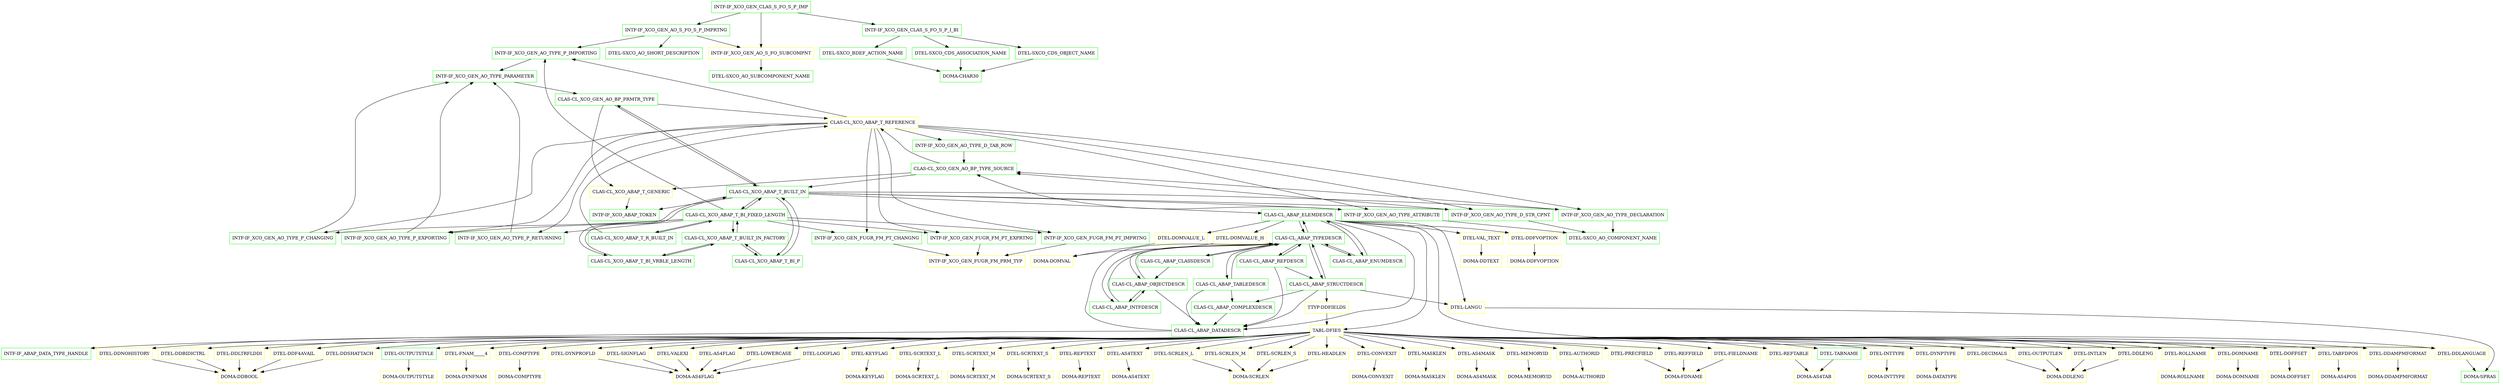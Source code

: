 digraph G {
  "INTF-IF_XCO_GEN_CLAS_S_FO_S_P_IMP" [shape=box,color=green];
  "INTF-IF_XCO_GEN_AO_S_FO_S_P_IMPRTNG" [shape=box,color=green,URL="./INTF_IF_XCO_GEN_AO_S_FO_S_P_IMPRTNG.html"];
  "INTF-IF_XCO_GEN_AO_TYPE_P_IMPORTING" [shape=box,color=green,URL="./INTF_IF_XCO_GEN_AO_TYPE_P_IMPORTING.html"];
  "INTF-IF_XCO_GEN_AO_TYPE_PARAMETER" [shape=box,color=green,URL="./INTF_IF_XCO_GEN_AO_TYPE_PARAMETER.html"];
  "CLAS-CL_XCO_GEN_AO_BP_PRMTR_TYPE" [shape=box,color=green,URL="./CLAS_CL_XCO_GEN_AO_BP_PRMTR_TYPE.html"];
  "CLAS-CL_XCO_ABAP_T_REFERENCE" [shape=box,color=yellow,URL="./CLAS_CL_XCO_ABAP_T_REFERENCE.html"];
  "INTF-IF_XCO_GEN_FUGR_FM_PT_CHANGNG" [shape=box,color=green,URL="./INTF_IF_XCO_GEN_FUGR_FM_PT_CHANGNG.html"];
  "INTF-IF_XCO_GEN_FUGR_FM_PRM_TYP" [shape=box,color=yellow,URL="./INTF_IF_XCO_GEN_FUGR_FM_PRM_TYP.html"];
  "INTF-IF_XCO_GEN_FUGR_FM_PT_EXPRTNG" [shape=box,color=green,URL="./INTF_IF_XCO_GEN_FUGR_FM_PT_EXPRTNG.html"];
  "INTF-IF_XCO_GEN_FUGR_FM_PT_IMPRTNG" [shape=box,color=green,URL="./INTF_IF_XCO_GEN_FUGR_FM_PT_IMPRTNG.html"];
  "INTF-IF_XCO_GEN_AO_TYPE_P_RETURNING" [shape=box,color=green,URL="./INTF_IF_XCO_GEN_AO_TYPE_P_RETURNING.html"];
  "INTF-IF_XCO_GEN_AO_TYPE_P_CHANGING" [shape=box,color=green,URL="./INTF_IF_XCO_GEN_AO_TYPE_P_CHANGING.html"];
  "INTF-IF_XCO_GEN_AO_TYPE_P_EXPORTING" [shape=box,color=green,URL="./INTF_IF_XCO_GEN_AO_TYPE_P_EXPORTING.html"];
  "INTF-IF_XCO_GEN_AO_TYPE_ATTRIBUTE" [shape=box,color=green,URL="./INTF_IF_XCO_GEN_AO_TYPE_ATTRIBUTE.html"];
  "CLAS-CL_XCO_GEN_AO_BP_TYPE_SOURCE" [shape=box,color=green,URL="./CLAS_CL_XCO_GEN_AO_BP_TYPE_SOURCE.html"];
  "CLAS-CL_XCO_ABAP_T_GENERIC" [shape=box,color=yellow,URL="./CLAS_CL_XCO_ABAP_T_GENERIC.html"];
  "INTF-IF_XCO_ABAP_TOKEN" [shape=box,color=green,URL="./INTF_IF_XCO_ABAP_TOKEN.html"];
  "CLAS-CL_XCO_ABAP_T_BUILT_IN" [shape=box,color=green,URL="./CLAS_CL_XCO_ABAP_T_BUILT_IN.html"];
  "CLAS-CL_ABAP_ELEMDESCR" [shape=box,color=green,URL="./CLAS_CL_ABAP_ELEMDESCR.html"];
  "CLAS-CL_ABAP_TYPEDESCR" [shape=box,color=green,URL="./CLAS_CL_ABAP_TYPEDESCR.html"];
  "CLAS-CL_ABAP_TABLEDESCR" [shape=box,color=green,URL="./CLAS_CL_ABAP_TABLEDESCR.html"];
  "CLAS-CL_ABAP_DATADESCR" [shape=box,color=green,URL="./CLAS_CL_ABAP_DATADESCR.html"];
  "INTF-IF_ABAP_DATA_TYPE_HANDLE" [shape=box,color=green,URL="./INTF_IF_ABAP_DATA_TYPE_HANDLE.html"];
  "CLAS-CL_ABAP_COMPLEXDESCR" [shape=box,color=green,URL="./CLAS_CL_ABAP_COMPLEXDESCR.html"];
  "CLAS-CL_ABAP_STRUCTDESCR" [shape=box,color=green,URL="./CLAS_CL_ABAP_STRUCTDESCR.html"];
  "TTYP-DDFIELDS" [shape=box,color=yellow,URL="./TTYP_DDFIELDS.html"];
  "TABL-DFIES" [shape=box,color=yellow,URL="./TABL_DFIES.html"];
  "DTEL-DDAMPMFORMAT" [shape=box,color=yellow,URL="./DTEL_DDAMPMFORMAT.html"];
  "DOMA-DDAMPMFORMAT" [shape=box,color=yellow,URL="./DOMA_DDAMPMFORMAT.html"];
  "DTEL-DDNOHISTORY" [shape=box,color=yellow,URL="./DTEL_DDNOHISTORY.html"];
  "DOMA-DDBOOL" [shape=box,color=yellow,URL="./DOMA_DDBOOL.html"];
  "DTEL-OUTPUTSTYLE" [shape=box,color=green,URL="./DTEL_OUTPUTSTYLE.html"];
  "DOMA-OUTPUTSTYLE" [shape=box,color=yellow,URL="./DOMA_OUTPUTSTYLE.html"];
  "DTEL-DDBIDICTRL" [shape=box,color=yellow,URL="./DTEL_DDBIDICTRL.html"];
  "DTEL-DDLTRFLDDI" [shape=box,color=yellow,URL="./DTEL_DDLTRFLDDI.html"];
  "DTEL-FNAM_____4" [shape=box,color=yellow,URL="./DTEL_FNAM_____4.html"];
  "DOMA-DYNFNAM" [shape=box,color=yellow,URL="./DOMA_DYNFNAM.html"];
  "DTEL-COMPTYPE" [shape=box,color=yellow,URL="./DTEL_COMPTYPE.html"];
  "DOMA-COMPTYPE" [shape=box,color=yellow,URL="./DOMA_COMPTYPE.html"];
  "DTEL-DDF4AVAIL" [shape=box,color=yellow,URL="./DTEL_DDF4AVAIL.html"];
  "DTEL-DYNPROFLD" [shape=box,color=yellow,URL="./DTEL_DYNPROFLD.html"];
  "DOMA-AS4FLAG" [shape=box,color=yellow,URL="./DOMA_AS4FLAG.html"];
  "DTEL-SIGNFLAG" [shape=box,color=yellow,URL="./DTEL_SIGNFLAG.html"];
  "DTEL-VALEXI" [shape=box,color=yellow,URL="./DTEL_VALEXI.html"];
  "DTEL-AS4FLAG" [shape=box,color=yellow,URL="./DTEL_AS4FLAG.html"];
  "DTEL-DDSHATTACH" [shape=box,color=yellow,URL="./DTEL_DDSHATTACH.html"];
  "DTEL-LOWERCASE" [shape=box,color=yellow,URL="./DTEL_LOWERCASE.html"];
  "DTEL-KEYFLAG" [shape=box,color=yellow,URL="./DTEL_KEYFLAG.html"];
  "DOMA-KEYFLAG" [shape=box,color=yellow,URL="./DOMA_KEYFLAG.html"];
  "DTEL-SCRTEXT_L" [shape=box,color=yellow,URL="./DTEL_SCRTEXT_L.html"];
  "DOMA-SCRTEXT_L" [shape=box,color=yellow,URL="./DOMA_SCRTEXT_L.html"];
  "DTEL-SCRTEXT_M" [shape=box,color=yellow,URL="./DTEL_SCRTEXT_M.html"];
  "DOMA-SCRTEXT_M" [shape=box,color=yellow,URL="./DOMA_SCRTEXT_M.html"];
  "DTEL-SCRTEXT_S" [shape=box,color=yellow,URL="./DTEL_SCRTEXT_S.html"];
  "DOMA-SCRTEXT_S" [shape=box,color=yellow,URL="./DOMA_SCRTEXT_S.html"];
  "DTEL-REPTEXT" [shape=box,color=yellow,URL="./DTEL_REPTEXT.html"];
  "DOMA-REPTEXT" [shape=box,color=yellow,URL="./DOMA_REPTEXT.html"];
  "DTEL-AS4TEXT" [shape=box,color=yellow,URL="./DTEL_AS4TEXT.html"];
  "DOMA-AS4TEXT" [shape=box,color=yellow,URL="./DOMA_AS4TEXT.html"];
  "DTEL-SCRLEN_L" [shape=box,color=yellow,URL="./DTEL_SCRLEN_L.html"];
  "DOMA-SCRLEN" [shape=box,color=yellow,URL="./DOMA_SCRLEN.html"];
  "DTEL-SCRLEN_M" [shape=box,color=yellow,URL="./DTEL_SCRLEN_M.html"];
  "DTEL-SCRLEN_S" [shape=box,color=yellow,URL="./DTEL_SCRLEN_S.html"];
  "DTEL-HEADLEN" [shape=box,color=yellow,URL="./DTEL_HEADLEN.html"];
  "DTEL-CONVEXIT" [shape=box,color=yellow,URL="./DTEL_CONVEXIT.html"];
  "DOMA-CONVEXIT" [shape=box,color=yellow,URL="./DOMA_CONVEXIT.html"];
  "DTEL-MASKLEN" [shape=box,color=yellow,URL="./DTEL_MASKLEN.html"];
  "DOMA-MASKLEN" [shape=box,color=yellow,URL="./DOMA_MASKLEN.html"];
  "DTEL-AS4MASK" [shape=box,color=yellow,URL="./DTEL_AS4MASK.html"];
  "DOMA-AS4MASK" [shape=box,color=yellow,URL="./DOMA_AS4MASK.html"];
  "DTEL-LOGFLAG" [shape=box,color=yellow,URL="./DTEL_LOGFLAG.html"];
  "DTEL-MEMORYID" [shape=box,color=yellow,URL="./DTEL_MEMORYID.html"];
  "DOMA-MEMORYID" [shape=box,color=yellow,URL="./DOMA_MEMORYID.html"];
  "DTEL-AUTHORID" [shape=box,color=yellow,URL="./DTEL_AUTHORID.html"];
  "DOMA-AUTHORID" [shape=box,color=yellow,URL="./DOMA_AUTHORID.html"];
  "DTEL-PRECFIELD" [shape=box,color=yellow,URL="./DTEL_PRECFIELD.html"];
  "DOMA-FDNAME" [shape=box,color=yellow,URL="./DOMA_FDNAME.html"];
  "DTEL-REFFIELD" [shape=box,color=yellow,URL="./DTEL_REFFIELD.html"];
  "DTEL-REFTABLE" [shape=box,color=yellow,URL="./DTEL_REFTABLE.html"];
  "DOMA-AS4TAB" [shape=box,color=yellow,URL="./DOMA_AS4TAB.html"];
  "DTEL-INTTYPE" [shape=box,color=yellow,URL="./DTEL_INTTYPE.html"];
  "DOMA-INTTYPE" [shape=box,color=yellow,URL="./DOMA_INTTYPE.html"];
  "DTEL-DYNPTYPE" [shape=box,color=yellow,URL="./DTEL_DYNPTYPE.html"];
  "DOMA-DATATYPE" [shape=box,color=yellow,URL="./DOMA_DATATYPE.html"];
  "DTEL-DECIMALS" [shape=box,color=yellow,URL="./DTEL_DECIMALS.html"];
  "DOMA-DDLENG" [shape=box,color=yellow,URL="./DOMA_DDLENG.html"];
  "DTEL-OUTPUTLEN" [shape=box,color=yellow,URL="./DTEL_OUTPUTLEN.html"];
  "DTEL-INTLEN" [shape=box,color=yellow,URL="./DTEL_INTLEN.html"];
  "DTEL-DDLENG" [shape=box,color=yellow,URL="./DTEL_DDLENG.html"];
  "DTEL-ROLLNAME" [shape=box,color=yellow,URL="./DTEL_ROLLNAME.html"];
  "DOMA-ROLLNAME" [shape=box,color=yellow,URL="./DOMA_ROLLNAME.html"];
  "DTEL-DOMNAME" [shape=box,color=yellow,URL="./DTEL_DOMNAME.html"];
  "DOMA-DOMNAME" [shape=box,color=yellow,URL="./DOMA_DOMNAME.html"];
  "DTEL-DOFFSET" [shape=box,color=yellow,URL="./DTEL_DOFFSET.html"];
  "DOMA-DOFFSET" [shape=box,color=yellow,URL="./DOMA_DOFFSET.html"];
  "DTEL-TABFDPOS" [shape=box,color=yellow,URL="./DTEL_TABFDPOS.html"];
  "DOMA-AS4POS" [shape=box,color=yellow,URL="./DOMA_AS4POS.html"];
  "DTEL-DDLANGUAGE" [shape=box,color=yellow,URL="./DTEL_DDLANGUAGE.html"];
  "DOMA-SPRAS" [shape=box,color=green,URL="./DOMA_SPRAS.html"];
  "DTEL-FIELDNAME" [shape=box,color=yellow,URL="./DTEL_FIELDNAME.html"];
  "DTEL-TABNAME" [shape=box,color=green,URL="./DTEL_TABNAME.html"];
  "DTEL-LANGU" [shape=box,color=yellow,URL="./DTEL_LANGU.html"];
  "CLAS-CL_ABAP_REFDESCR" [shape=box,color=green,URL="./CLAS_CL_ABAP_REFDESCR.html"];
  "CLAS-CL_ABAP_OBJECTDESCR" [shape=box,color=green,URL="./CLAS_CL_ABAP_OBJECTDESCR.html"];
  "CLAS-CL_ABAP_INTFDESCR" [shape=box,color=green,URL="./CLAS_CL_ABAP_INTFDESCR.html"];
  "CLAS-CL_ABAP_ENUMDESCR" [shape=box,color=green,URL="./CLAS_CL_ABAP_ENUMDESCR.html"];
  "CLAS-CL_ABAP_CLASSDESCR" [shape=box,color=green,URL="./CLAS_CL_ABAP_CLASSDESCR.html"];
  "DTEL-VAL_TEXT" [shape=box,color=yellow,URL="./DTEL_VAL_TEXT.html"];
  "DOMA-DDTEXT" [shape=box,color=yellow,URL="./DOMA_DDTEXT.html"];
  "DTEL-DDFVOPTION" [shape=box,color=yellow,URL="./DTEL_DDFVOPTION.html"];
  "DOMA-DDFVOPTION" [shape=box,color=yellow,URL="./DOMA_DDFVOPTION.html"];
  "DTEL-DOMVALUE_H" [shape=box,color=yellow,URL="./DTEL_DOMVALUE_H.html"];
  "DOMA-DOMVAL" [shape=box,color=yellow,URL="./DOMA_DOMVAL.html"];
  "DTEL-DOMVALUE_L" [shape=box,color=yellow,URL="./DTEL_DOMVALUE_L.html"];
  "INTF-IF_XCO_GEN_AO_TYPE_D_STR_CPNT" [shape=box,color=green,URL="./INTF_IF_XCO_GEN_AO_TYPE_D_STR_CPNT.html"];
  "DTEL-SXCO_AO_COMPONENT_NAME" [shape=box,color=green,URL="./DTEL_SXCO_AO_COMPONENT_NAME.html"];
  "INTF-IF_XCO_GEN_AO_TYPE_DECLARATION" [shape=box,color=green,URL="./INTF_IF_XCO_GEN_AO_TYPE_DECLARATION.html"];
  "CLAS-CL_XCO_ABAP_T_BI_VRBLE_LENGTH" [shape=box,color=green,URL="./CLAS_CL_XCO_ABAP_T_BI_VRBLE_LENGTH.html"];
  "CLAS-CL_XCO_ABAP_T_BUILT_IN_FACTORY" [shape=box,color=green,URL="./CLAS_CL_XCO_ABAP_T_BUILT_IN_FACTORY.html"];
  "CLAS-CL_XCO_ABAP_T_BI_P" [shape=box,color=green,URL="./CLAS_CL_XCO_ABAP_T_BI_P.html"];
  "CLAS-CL_XCO_ABAP_T_BI_FIXED_LENGTH" [shape=box,color=green,URL="./CLAS_CL_XCO_ABAP_T_BI_FIXED_LENGTH.html"];
  "CLAS-CL_XCO_ABAP_T_R_BUILT_IN" [shape=box,color=green,URL="./CLAS_CL_XCO_ABAP_T_R_BUILT_IN.html"];
  "INTF-IF_XCO_GEN_AO_TYPE_D_TAB_ROW" [shape=box,color=green,URL="./INTF_IF_XCO_GEN_AO_TYPE_D_TAB_ROW.html"];
  "INTF-IF_XCO_GEN_AO_S_FO_SUBCOMPNT" [shape=box,color=yellow,URL="./INTF_IF_XCO_GEN_AO_S_FO_SUBCOMPNT.html"];
  "DTEL-SXCO_AO_SUBCOMPONENT_NAME" [shape=box,color=green,URL="./DTEL_SXCO_AO_SUBCOMPONENT_NAME.html"];
  "DTEL-SXCO_AO_SHORT_DESCRIPTION" [shape=box,color=green,URL="./DTEL_SXCO_AO_SHORT_DESCRIPTION.html"];
  "INTF-IF_XCO_GEN_CLAS_S_FO_S_P_I_BI" [shape=box,color=green,URL="./INTF_IF_XCO_GEN_CLAS_S_FO_S_P_I_BI.html"];
  "DTEL-SXCO_BDEF_ACTION_NAME" [shape=box,color=green,URL="./DTEL_SXCO_BDEF_ACTION_NAME.html"];
  "DOMA-CHAR30" [shape=box,color=green,URL="./DOMA_CHAR30.html"];
  "DTEL-SXCO_CDS_ASSOCIATION_NAME" [shape=box,color=green,URL="./DTEL_SXCO_CDS_ASSOCIATION_NAME.html"];
  "DTEL-SXCO_CDS_OBJECT_NAME" [shape=box,color=green,URL="./DTEL_SXCO_CDS_OBJECT_NAME.html"];
  "INTF-IF_XCO_GEN_CLAS_S_FO_S_P_IMP" -> "INTF-IF_XCO_GEN_CLAS_S_FO_S_P_I_BI";
  "INTF-IF_XCO_GEN_CLAS_S_FO_S_P_IMP" -> "INTF-IF_XCO_GEN_AO_S_FO_SUBCOMPNT";
  "INTF-IF_XCO_GEN_CLAS_S_FO_S_P_IMP" -> "INTF-IF_XCO_GEN_AO_S_FO_S_P_IMPRTNG";
  "INTF-IF_XCO_GEN_AO_S_FO_S_P_IMPRTNG" -> "DTEL-SXCO_AO_SHORT_DESCRIPTION";
  "INTF-IF_XCO_GEN_AO_S_FO_S_P_IMPRTNG" -> "INTF-IF_XCO_GEN_AO_S_FO_SUBCOMPNT";
  "INTF-IF_XCO_GEN_AO_S_FO_S_P_IMPRTNG" -> "INTF-IF_XCO_GEN_AO_TYPE_P_IMPORTING";
  "INTF-IF_XCO_GEN_AO_TYPE_P_IMPORTING" -> "INTF-IF_XCO_GEN_AO_TYPE_PARAMETER";
  "INTF-IF_XCO_GEN_AO_TYPE_PARAMETER" -> "CLAS-CL_XCO_GEN_AO_BP_PRMTR_TYPE";
  "CLAS-CL_XCO_GEN_AO_BP_PRMTR_TYPE" -> "CLAS-CL_XCO_ABAP_T_BUILT_IN";
  "CLAS-CL_XCO_GEN_AO_BP_PRMTR_TYPE" -> "CLAS-CL_XCO_ABAP_T_GENERIC";
  "CLAS-CL_XCO_GEN_AO_BP_PRMTR_TYPE" -> "CLAS-CL_XCO_ABAP_T_REFERENCE";
  "CLAS-CL_XCO_ABAP_T_REFERENCE" -> "INTF-IF_XCO_GEN_AO_TYPE_DECLARATION";
  "CLAS-CL_XCO_ABAP_T_REFERENCE" -> "INTF-IF_XCO_GEN_AO_TYPE_D_STR_CPNT";
  "CLAS-CL_XCO_ABAP_T_REFERENCE" -> "INTF-IF_XCO_GEN_AO_TYPE_D_TAB_ROW";
  "CLAS-CL_XCO_ABAP_T_REFERENCE" -> "INTF-IF_XCO_GEN_AO_TYPE_ATTRIBUTE";
  "CLAS-CL_XCO_ABAP_T_REFERENCE" -> "INTF-IF_XCO_GEN_AO_TYPE_P_IMPORTING";
  "CLAS-CL_XCO_ABAP_T_REFERENCE" -> "INTF-IF_XCO_GEN_AO_TYPE_P_EXPORTING";
  "CLAS-CL_XCO_ABAP_T_REFERENCE" -> "INTF-IF_XCO_GEN_AO_TYPE_P_CHANGING";
  "CLAS-CL_XCO_ABAP_T_REFERENCE" -> "INTF-IF_XCO_GEN_AO_TYPE_P_RETURNING";
  "CLAS-CL_XCO_ABAP_T_REFERENCE" -> "INTF-IF_XCO_GEN_FUGR_FM_PT_IMPRTNG";
  "CLAS-CL_XCO_ABAP_T_REFERENCE" -> "INTF-IF_XCO_GEN_FUGR_FM_PT_EXPRTNG";
  "CLAS-CL_XCO_ABAP_T_REFERENCE" -> "INTF-IF_XCO_GEN_FUGR_FM_PT_CHANGNG";
  "INTF-IF_XCO_GEN_FUGR_FM_PT_CHANGNG" -> "INTF-IF_XCO_GEN_FUGR_FM_PRM_TYP";
  "INTF-IF_XCO_GEN_FUGR_FM_PT_EXPRTNG" -> "INTF-IF_XCO_GEN_FUGR_FM_PRM_TYP";
  "INTF-IF_XCO_GEN_FUGR_FM_PT_IMPRTNG" -> "INTF-IF_XCO_GEN_FUGR_FM_PRM_TYP";
  "INTF-IF_XCO_GEN_AO_TYPE_P_RETURNING" -> "INTF-IF_XCO_GEN_AO_TYPE_PARAMETER";
  "INTF-IF_XCO_GEN_AO_TYPE_P_CHANGING" -> "INTF-IF_XCO_GEN_AO_TYPE_PARAMETER";
  "INTF-IF_XCO_GEN_AO_TYPE_P_EXPORTING" -> "INTF-IF_XCO_GEN_AO_TYPE_PARAMETER";
  "INTF-IF_XCO_GEN_AO_TYPE_ATTRIBUTE" -> "DTEL-SXCO_AO_COMPONENT_NAME";
  "INTF-IF_XCO_GEN_AO_TYPE_ATTRIBUTE" -> "CLAS-CL_XCO_GEN_AO_BP_TYPE_SOURCE";
  "CLAS-CL_XCO_GEN_AO_BP_TYPE_SOURCE" -> "CLAS-CL_XCO_ABAP_T_BUILT_IN";
  "CLAS-CL_XCO_GEN_AO_BP_TYPE_SOURCE" -> "CLAS-CL_XCO_ABAP_T_GENERIC";
  "CLAS-CL_XCO_GEN_AO_BP_TYPE_SOURCE" -> "CLAS-CL_XCO_ABAP_T_REFERENCE";
  "CLAS-CL_XCO_ABAP_T_GENERIC" -> "INTF-IF_XCO_ABAP_TOKEN";
  "CLAS-CL_XCO_ABAP_T_BUILT_IN" -> "CLAS-CL_XCO_ABAP_T_BI_FIXED_LENGTH";
  "CLAS-CL_XCO_ABAP_T_BUILT_IN" -> "CLAS-CL_XCO_ABAP_T_BI_P";
  "CLAS-CL_XCO_ABAP_T_BUILT_IN" -> "CLAS-CL_XCO_ABAP_T_BI_VRBLE_LENGTH";
  "CLAS-CL_XCO_ABAP_T_BUILT_IN" -> "INTF-IF_XCO_ABAP_TOKEN";
  "CLAS-CL_XCO_ABAP_T_BUILT_IN" -> "INTF-IF_XCO_GEN_AO_TYPE_DECLARATION";
  "CLAS-CL_XCO_ABAP_T_BUILT_IN" -> "INTF-IF_XCO_GEN_AO_TYPE_D_STR_CPNT";
  "CLAS-CL_XCO_ABAP_T_BUILT_IN" -> "INTF-IF_XCO_GEN_AO_TYPE_ATTRIBUTE";
  "CLAS-CL_XCO_ABAP_T_BUILT_IN" -> "CLAS-CL_XCO_GEN_AO_BP_PRMTR_TYPE";
  "CLAS-CL_XCO_ABAP_T_BUILT_IN" -> "CLAS-CL_ABAP_ELEMDESCR";
  "CLAS-CL_ABAP_ELEMDESCR" -> "DTEL-DOMVALUE_L";
  "CLAS-CL_ABAP_ELEMDESCR" -> "DTEL-DOMVALUE_H";
  "CLAS-CL_ABAP_ELEMDESCR" -> "DTEL-DDFVOPTION";
  "CLAS-CL_ABAP_ELEMDESCR" -> "DTEL-DDLANGUAGE";
  "CLAS-CL_ABAP_ELEMDESCR" -> "DTEL-VAL_TEXT";
  "CLAS-CL_ABAP_ELEMDESCR" -> "DTEL-LANGU";
  "CLAS-CL_ABAP_ELEMDESCR" -> "TABL-DFIES";
  "CLAS-CL_ABAP_ELEMDESCR" -> "CLAS-CL_ABAP_DATADESCR";
  "CLAS-CL_ABAP_ELEMDESCR" -> "CLAS-CL_ABAP_ENUMDESCR";
  "CLAS-CL_ABAP_ELEMDESCR" -> "CLAS-CL_ABAP_TYPEDESCR";
  "CLAS-CL_ABAP_TYPEDESCR" -> "CLAS-CL_ABAP_CLASSDESCR";
  "CLAS-CL_ABAP_TYPEDESCR" -> "CLAS-CL_ABAP_ELEMDESCR";
  "CLAS-CL_ABAP_TYPEDESCR" -> "CLAS-CL_ABAP_ENUMDESCR";
  "CLAS-CL_ABAP_TYPEDESCR" -> "CLAS-CL_ABAP_INTFDESCR";
  "CLAS-CL_ABAP_TYPEDESCR" -> "CLAS-CL_ABAP_OBJECTDESCR";
  "CLAS-CL_ABAP_TYPEDESCR" -> "CLAS-CL_ABAP_REFDESCR";
  "CLAS-CL_ABAP_TYPEDESCR" -> "CLAS-CL_ABAP_STRUCTDESCR";
  "CLAS-CL_ABAP_TYPEDESCR" -> "CLAS-CL_ABAP_TABLEDESCR";
  "CLAS-CL_ABAP_TABLEDESCR" -> "CLAS-CL_ABAP_COMPLEXDESCR";
  "CLAS-CL_ABAP_TABLEDESCR" -> "CLAS-CL_ABAP_TYPEDESCR";
  "CLAS-CL_ABAP_TABLEDESCR" -> "CLAS-CL_ABAP_DATADESCR";
  "CLAS-CL_ABAP_DATADESCR" -> "CLAS-CL_ABAP_TYPEDESCR";
  "CLAS-CL_ABAP_DATADESCR" -> "INTF-IF_ABAP_DATA_TYPE_HANDLE";
  "CLAS-CL_ABAP_COMPLEXDESCR" -> "CLAS-CL_ABAP_DATADESCR";
  "CLAS-CL_ABAP_STRUCTDESCR" -> "DTEL-LANGU";
  "CLAS-CL_ABAP_STRUCTDESCR" -> "TTYP-DDFIELDS";
  "CLAS-CL_ABAP_STRUCTDESCR" -> "CLAS-CL_ABAP_COMPLEXDESCR";
  "CLAS-CL_ABAP_STRUCTDESCR" -> "CLAS-CL_ABAP_TYPEDESCR";
  "CLAS-CL_ABAP_STRUCTDESCR" -> "CLAS-CL_ABAP_DATADESCR";
  "TTYP-DDFIELDS" -> "TABL-DFIES";
  "TABL-DFIES" -> "DTEL-TABNAME";
  "TABL-DFIES" -> "DTEL-FIELDNAME";
  "TABL-DFIES" -> "DTEL-DDLANGUAGE";
  "TABL-DFIES" -> "DTEL-TABFDPOS";
  "TABL-DFIES" -> "DTEL-DOFFSET";
  "TABL-DFIES" -> "DTEL-DOMNAME";
  "TABL-DFIES" -> "DTEL-ROLLNAME";
  "TABL-DFIES" -> "DTEL-DDLENG";
  "TABL-DFIES" -> "DTEL-INTLEN";
  "TABL-DFIES" -> "DTEL-OUTPUTLEN";
  "TABL-DFIES" -> "DTEL-DECIMALS";
  "TABL-DFIES" -> "DTEL-DYNPTYPE";
  "TABL-DFIES" -> "DTEL-INTTYPE";
  "TABL-DFIES" -> "DTEL-REFTABLE";
  "TABL-DFIES" -> "DTEL-REFFIELD";
  "TABL-DFIES" -> "DTEL-PRECFIELD";
  "TABL-DFIES" -> "DTEL-AUTHORID";
  "TABL-DFIES" -> "DTEL-MEMORYID";
  "TABL-DFIES" -> "DTEL-LOGFLAG";
  "TABL-DFIES" -> "DTEL-AS4MASK";
  "TABL-DFIES" -> "DTEL-MASKLEN";
  "TABL-DFIES" -> "DTEL-CONVEXIT";
  "TABL-DFIES" -> "DTEL-HEADLEN";
  "TABL-DFIES" -> "DTEL-SCRLEN_S";
  "TABL-DFIES" -> "DTEL-SCRLEN_M";
  "TABL-DFIES" -> "DTEL-SCRLEN_L";
  "TABL-DFIES" -> "DTEL-AS4TEXT";
  "TABL-DFIES" -> "DTEL-REPTEXT";
  "TABL-DFIES" -> "DTEL-SCRTEXT_S";
  "TABL-DFIES" -> "DTEL-SCRTEXT_M";
  "TABL-DFIES" -> "DTEL-SCRTEXT_L";
  "TABL-DFIES" -> "DTEL-KEYFLAG";
  "TABL-DFIES" -> "DTEL-LOWERCASE";
  "TABL-DFIES" -> "DTEL-DDSHATTACH";
  "TABL-DFIES" -> "DTEL-AS4FLAG";
  "TABL-DFIES" -> "DTEL-VALEXI";
  "TABL-DFIES" -> "DTEL-SIGNFLAG";
  "TABL-DFIES" -> "DTEL-DYNPROFLD";
  "TABL-DFIES" -> "DTEL-DDF4AVAIL";
  "TABL-DFIES" -> "DTEL-COMPTYPE";
  "TABL-DFIES" -> "DTEL-FNAM_____4";
  "TABL-DFIES" -> "DTEL-DDLTRFLDDI";
  "TABL-DFIES" -> "DTEL-DDBIDICTRL";
  "TABL-DFIES" -> "DTEL-OUTPUTSTYLE";
  "TABL-DFIES" -> "DTEL-DDNOHISTORY";
  "TABL-DFIES" -> "DTEL-DDAMPMFORMAT";
  "DTEL-DDAMPMFORMAT" -> "DOMA-DDAMPMFORMAT";
  "DTEL-DDNOHISTORY" -> "DOMA-DDBOOL";
  "DTEL-OUTPUTSTYLE" -> "DOMA-OUTPUTSTYLE";
  "DTEL-DDBIDICTRL" -> "DOMA-DDBOOL";
  "DTEL-DDLTRFLDDI" -> "DOMA-DDBOOL";
  "DTEL-FNAM_____4" -> "DOMA-DYNFNAM";
  "DTEL-COMPTYPE" -> "DOMA-COMPTYPE";
  "DTEL-DDF4AVAIL" -> "DOMA-DDBOOL";
  "DTEL-DYNPROFLD" -> "DOMA-AS4FLAG";
  "DTEL-SIGNFLAG" -> "DOMA-AS4FLAG";
  "DTEL-VALEXI" -> "DOMA-AS4FLAG";
  "DTEL-AS4FLAG" -> "DOMA-AS4FLAG";
  "DTEL-DDSHATTACH" -> "DOMA-DDBOOL";
  "DTEL-LOWERCASE" -> "DOMA-AS4FLAG";
  "DTEL-KEYFLAG" -> "DOMA-KEYFLAG";
  "DTEL-SCRTEXT_L" -> "DOMA-SCRTEXT_L";
  "DTEL-SCRTEXT_M" -> "DOMA-SCRTEXT_M";
  "DTEL-SCRTEXT_S" -> "DOMA-SCRTEXT_S";
  "DTEL-REPTEXT" -> "DOMA-REPTEXT";
  "DTEL-AS4TEXT" -> "DOMA-AS4TEXT";
  "DTEL-SCRLEN_L" -> "DOMA-SCRLEN";
  "DTEL-SCRLEN_M" -> "DOMA-SCRLEN";
  "DTEL-SCRLEN_S" -> "DOMA-SCRLEN";
  "DTEL-HEADLEN" -> "DOMA-SCRLEN";
  "DTEL-CONVEXIT" -> "DOMA-CONVEXIT";
  "DTEL-MASKLEN" -> "DOMA-MASKLEN";
  "DTEL-AS4MASK" -> "DOMA-AS4MASK";
  "DTEL-LOGFLAG" -> "DOMA-AS4FLAG";
  "DTEL-MEMORYID" -> "DOMA-MEMORYID";
  "DTEL-AUTHORID" -> "DOMA-AUTHORID";
  "DTEL-PRECFIELD" -> "DOMA-FDNAME";
  "DTEL-REFFIELD" -> "DOMA-FDNAME";
  "DTEL-REFTABLE" -> "DOMA-AS4TAB";
  "DTEL-INTTYPE" -> "DOMA-INTTYPE";
  "DTEL-DYNPTYPE" -> "DOMA-DATATYPE";
  "DTEL-DECIMALS" -> "DOMA-DDLENG";
  "DTEL-OUTPUTLEN" -> "DOMA-DDLENG";
  "DTEL-INTLEN" -> "DOMA-DDLENG";
  "DTEL-DDLENG" -> "DOMA-DDLENG";
  "DTEL-ROLLNAME" -> "DOMA-ROLLNAME";
  "DTEL-DOMNAME" -> "DOMA-DOMNAME";
  "DTEL-DOFFSET" -> "DOMA-DOFFSET";
  "DTEL-TABFDPOS" -> "DOMA-AS4POS";
  "DTEL-DDLANGUAGE" -> "DOMA-SPRAS";
  "DTEL-FIELDNAME" -> "DOMA-FDNAME";
  "DTEL-TABNAME" -> "DOMA-AS4TAB";
  "DTEL-LANGU" -> "DOMA-SPRAS";
  "CLAS-CL_ABAP_REFDESCR" -> "CLAS-CL_ABAP_DATADESCR";
  "CLAS-CL_ABAP_REFDESCR" -> "CLAS-CL_ABAP_TYPEDESCR";
  "CLAS-CL_ABAP_REFDESCR" -> "CLAS-CL_ABAP_STRUCTDESCR";
  "CLAS-CL_ABAP_OBJECTDESCR" -> "CLAS-CL_ABAP_TYPEDESCR";
  "CLAS-CL_ABAP_OBJECTDESCR" -> "CLAS-CL_ABAP_INTFDESCR";
  "CLAS-CL_ABAP_OBJECTDESCR" -> "CLAS-CL_ABAP_DATADESCR";
  "CLAS-CL_ABAP_INTFDESCR" -> "CLAS-CL_ABAP_OBJECTDESCR";
  "CLAS-CL_ABAP_INTFDESCR" -> "CLAS-CL_ABAP_TYPEDESCR";
  "CLAS-CL_ABAP_ENUMDESCR" -> "CLAS-CL_ABAP_ELEMDESCR";
  "CLAS-CL_ABAP_ENUMDESCR" -> "CLAS-CL_ABAP_TYPEDESCR";
  "CLAS-CL_ABAP_CLASSDESCR" -> "CLAS-CL_ABAP_OBJECTDESCR";
  "CLAS-CL_ABAP_CLASSDESCR" -> "CLAS-CL_ABAP_TYPEDESCR";
  "DTEL-VAL_TEXT" -> "DOMA-DDTEXT";
  "DTEL-DDFVOPTION" -> "DOMA-DDFVOPTION";
  "DTEL-DOMVALUE_H" -> "DOMA-DOMVAL";
  "DTEL-DOMVALUE_L" -> "DOMA-DOMVAL";
  "INTF-IF_XCO_GEN_AO_TYPE_D_STR_CPNT" -> "DTEL-SXCO_AO_COMPONENT_NAME";
  "INTF-IF_XCO_GEN_AO_TYPE_D_STR_CPNT" -> "CLAS-CL_XCO_GEN_AO_BP_TYPE_SOURCE";
  "INTF-IF_XCO_GEN_AO_TYPE_DECLARATION" -> "DTEL-SXCO_AO_COMPONENT_NAME";
  "INTF-IF_XCO_GEN_AO_TYPE_DECLARATION" -> "CLAS-CL_XCO_GEN_AO_BP_TYPE_SOURCE";
  "CLAS-CL_XCO_ABAP_T_BI_VRBLE_LENGTH" -> "CLAS-CL_XCO_ABAP_T_BUILT_IN";
  "CLAS-CL_XCO_ABAP_T_BI_VRBLE_LENGTH" -> "CLAS-CL_XCO_ABAP_T_BUILT_IN_FACTORY";
  "CLAS-CL_XCO_ABAP_T_BUILT_IN_FACTORY" -> "CLAS-CL_XCO_ABAP_T_BI_FIXED_LENGTH";
  "CLAS-CL_XCO_ABAP_T_BUILT_IN_FACTORY" -> "CLAS-CL_XCO_ABAP_T_BI_P";
  "CLAS-CL_XCO_ABAP_T_BUILT_IN_FACTORY" -> "CLAS-CL_XCO_ABAP_T_BI_VRBLE_LENGTH";
  "CLAS-CL_XCO_ABAP_T_BI_P" -> "CLAS-CL_XCO_ABAP_T_BUILT_IN";
  "CLAS-CL_XCO_ABAP_T_BI_P" -> "CLAS-CL_XCO_ABAP_T_BUILT_IN_FACTORY";
  "CLAS-CL_XCO_ABAP_T_BI_FIXED_LENGTH" -> "CLAS-CL_XCO_ABAP_T_BUILT_IN";
  "CLAS-CL_XCO_ABAP_T_BI_FIXED_LENGTH" -> "CLAS-CL_XCO_ABAP_T_BUILT_IN_FACTORY";
  "CLAS-CL_XCO_ABAP_T_BI_FIXED_LENGTH" -> "INTF-IF_XCO_GEN_AO_TYPE_P_IMPORTING";
  "CLAS-CL_XCO_ABAP_T_BI_FIXED_LENGTH" -> "INTF-IF_XCO_GEN_AO_TYPE_P_EXPORTING";
  "CLAS-CL_XCO_ABAP_T_BI_FIXED_LENGTH" -> "INTF-IF_XCO_GEN_AO_TYPE_P_CHANGING";
  "CLAS-CL_XCO_ABAP_T_BI_FIXED_LENGTH" -> "INTF-IF_XCO_GEN_AO_TYPE_P_RETURNING";
  "CLAS-CL_XCO_ABAP_T_BI_FIXED_LENGTH" -> "INTF-IF_XCO_GEN_FUGR_FM_PT_IMPRTNG";
  "CLAS-CL_XCO_ABAP_T_BI_FIXED_LENGTH" -> "INTF-IF_XCO_GEN_FUGR_FM_PT_EXPRTNG";
  "CLAS-CL_XCO_ABAP_T_BI_FIXED_LENGTH" -> "INTF-IF_XCO_GEN_FUGR_FM_PT_CHANGNG";
  "CLAS-CL_XCO_ABAP_T_BI_FIXED_LENGTH" -> "CLAS-CL_XCO_ABAP_T_R_BUILT_IN";
  "CLAS-CL_XCO_ABAP_T_R_BUILT_IN" -> "CLAS-CL_XCO_ABAP_T_REFERENCE";
  "CLAS-CL_XCO_ABAP_T_R_BUILT_IN" -> "CLAS-CL_XCO_ABAP_T_BI_FIXED_LENGTH";
  "INTF-IF_XCO_GEN_AO_TYPE_D_TAB_ROW" -> "CLAS-CL_XCO_GEN_AO_BP_TYPE_SOURCE";
  "INTF-IF_XCO_GEN_AO_S_FO_SUBCOMPNT" -> "DTEL-SXCO_AO_SUBCOMPONENT_NAME";
  "INTF-IF_XCO_GEN_CLAS_S_FO_S_P_I_BI" -> "DTEL-SXCO_CDS_OBJECT_NAME";
  "INTF-IF_XCO_GEN_CLAS_S_FO_S_P_I_BI" -> "DTEL-SXCO_CDS_ASSOCIATION_NAME";
  "INTF-IF_XCO_GEN_CLAS_S_FO_S_P_I_BI" -> "DTEL-SXCO_BDEF_ACTION_NAME";
  "DTEL-SXCO_BDEF_ACTION_NAME" -> "DOMA-CHAR30";
  "DTEL-SXCO_CDS_ASSOCIATION_NAME" -> "DOMA-CHAR30";
  "DTEL-SXCO_CDS_OBJECT_NAME" -> "DOMA-CHAR30";
}

